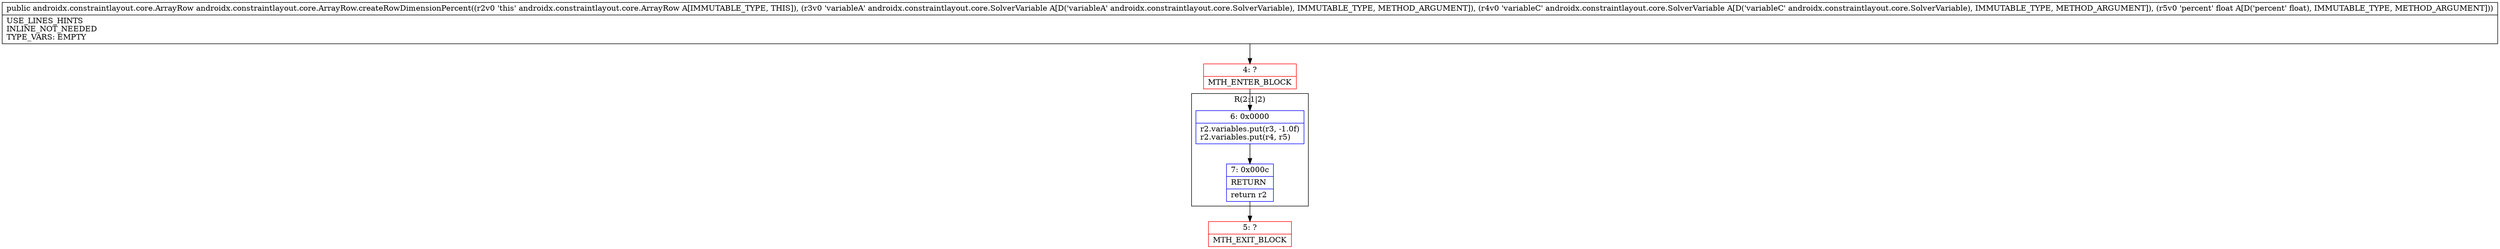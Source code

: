 digraph "CFG forandroidx.constraintlayout.core.ArrayRow.createRowDimensionPercent(Landroidx\/constraintlayout\/core\/SolverVariable;Landroidx\/constraintlayout\/core\/SolverVariable;F)Landroidx\/constraintlayout\/core\/ArrayRow;" {
subgraph cluster_Region_1595457170 {
label = "R(2:1|2)";
node [shape=record,color=blue];
Node_6 [shape=record,label="{6\:\ 0x0000|r2.variables.put(r3, \-1.0f)\lr2.variables.put(r4, r5)\l}"];
Node_7 [shape=record,label="{7\:\ 0x000c|RETURN\l|return r2\l}"];
}
Node_4 [shape=record,color=red,label="{4\:\ ?|MTH_ENTER_BLOCK\l}"];
Node_5 [shape=record,color=red,label="{5\:\ ?|MTH_EXIT_BLOCK\l}"];
MethodNode[shape=record,label="{public androidx.constraintlayout.core.ArrayRow androidx.constraintlayout.core.ArrayRow.createRowDimensionPercent((r2v0 'this' androidx.constraintlayout.core.ArrayRow A[IMMUTABLE_TYPE, THIS]), (r3v0 'variableA' androidx.constraintlayout.core.SolverVariable A[D('variableA' androidx.constraintlayout.core.SolverVariable), IMMUTABLE_TYPE, METHOD_ARGUMENT]), (r4v0 'variableC' androidx.constraintlayout.core.SolverVariable A[D('variableC' androidx.constraintlayout.core.SolverVariable), IMMUTABLE_TYPE, METHOD_ARGUMENT]), (r5v0 'percent' float A[D('percent' float), IMMUTABLE_TYPE, METHOD_ARGUMENT]))  | USE_LINES_HINTS\lINLINE_NOT_NEEDED\lTYPE_VARS: EMPTY\l}"];
MethodNode -> Node_4;Node_6 -> Node_7;
Node_7 -> Node_5;
Node_4 -> Node_6;
}

